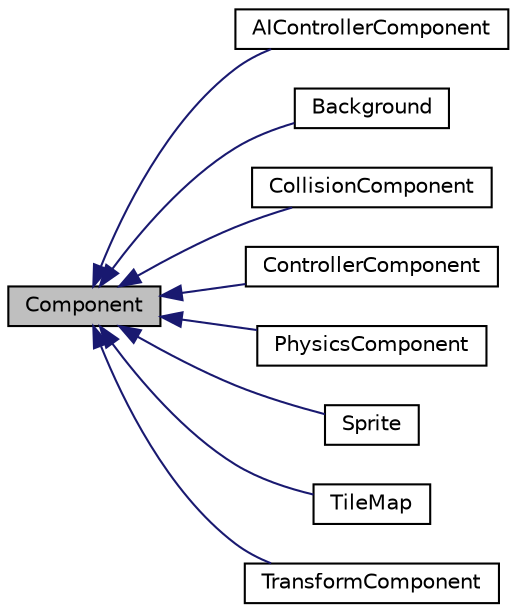 digraph "Component"
{
  edge [fontname="Helvetica",fontsize="10",labelfontname="Helvetica",labelfontsize="10"];
  node [fontname="Helvetica",fontsize="10",shape=record];
  rankdir="LR";
  Node0 [label="Component",height=0.2,width=0.4,color="black", fillcolor="grey75", style="filled", fontcolor="black"];
  Node0 -> Node1 [dir="back",color="midnightblue",fontsize="10",style="solid",fontname="Helvetica"];
  Node1 [label="AIControllerComponent",height=0.2,width=0.4,color="black", fillcolor="white", style="filled",URL="$classAIControllerComponent.html"];
  Node0 -> Node2 [dir="back",color="midnightblue",fontsize="10",style="solid",fontname="Helvetica"];
  Node2 [label="Background",height=0.2,width=0.4,color="black", fillcolor="white", style="filled",URL="$classBackground.html"];
  Node0 -> Node3 [dir="back",color="midnightblue",fontsize="10",style="solid",fontname="Helvetica"];
  Node3 [label="CollisionComponent",height=0.2,width=0.4,color="black", fillcolor="white", style="filled",URL="$classCollisionComponent.html"];
  Node0 -> Node4 [dir="back",color="midnightblue",fontsize="10",style="solid",fontname="Helvetica"];
  Node4 [label="ControllerComponent",height=0.2,width=0.4,color="black", fillcolor="white", style="filled",URL="$classControllerComponent.html"];
  Node0 -> Node5 [dir="back",color="midnightblue",fontsize="10",style="solid",fontname="Helvetica"];
  Node5 [label="PhysicsComponent",height=0.2,width=0.4,color="black", fillcolor="white", style="filled",URL="$classPhysicsComponent.html"];
  Node0 -> Node6 [dir="back",color="midnightblue",fontsize="10",style="solid",fontname="Helvetica"];
  Node6 [label="Sprite",height=0.2,width=0.4,color="black", fillcolor="white", style="filled",URL="$classSprite.html"];
  Node0 -> Node7 [dir="back",color="midnightblue",fontsize="10",style="solid",fontname="Helvetica"];
  Node7 [label="TileMap",height=0.2,width=0.4,color="black", fillcolor="white", style="filled",URL="$classTileMap.html"];
  Node0 -> Node8 [dir="back",color="midnightblue",fontsize="10",style="solid",fontname="Helvetica"];
  Node8 [label="TransformComponent",height=0.2,width=0.4,color="black", fillcolor="white", style="filled",URL="$classTransformComponent.html"];
}
